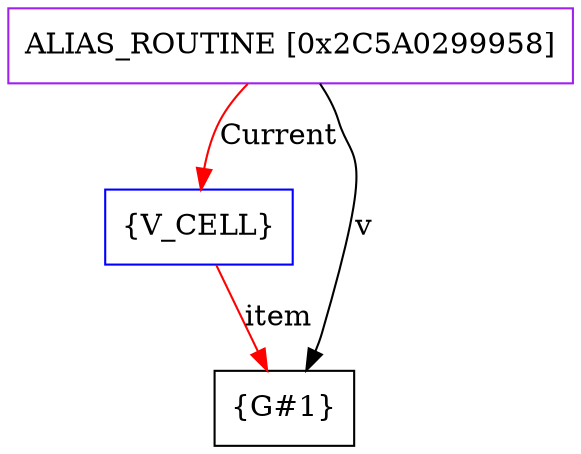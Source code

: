 digraph g {
	node [shape=box]
	b1[color=purple label=<ALIAS_ROUTINE [0x2C5A0299958]>]
	b2[color=blue label=<{V_CELL}>]
	b3[label=<{G#1}>]
	b1->b2[color=red label=<Current>]
	b2->b3[color=red label=<item>]
	b1->b3[label=<v>]
}
